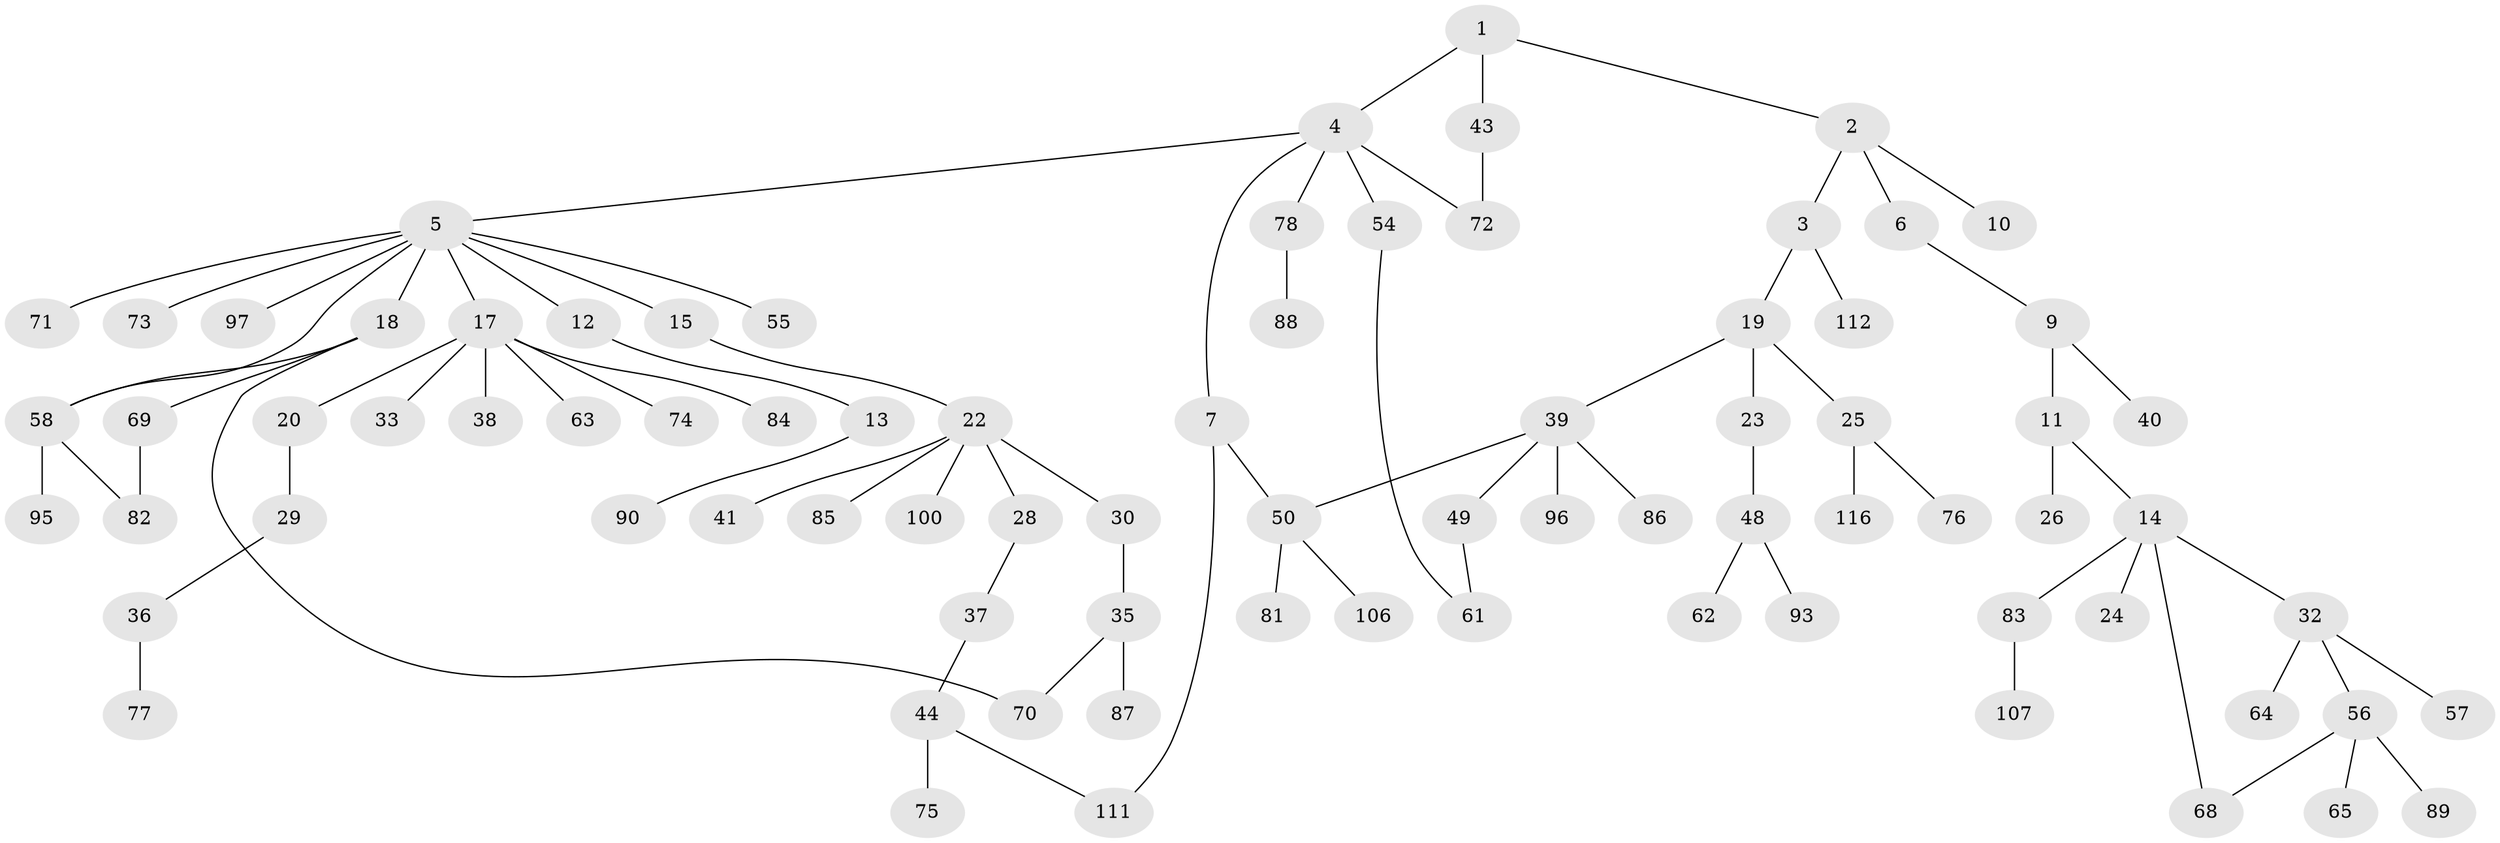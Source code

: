 // Generated by graph-tools (version 1.1) at 2025/51/02/27/25 19:51:40]
// undirected, 81 vertices, 88 edges
graph export_dot {
graph [start="1"]
  node [color=gray90,style=filled];
  1;
  2;
  3 [super="+8"];
  4 [super="+31"];
  5 [super="+47"];
  6;
  7 [super="+42"];
  9 [super="+101"];
  10;
  11 [super="+92"];
  12;
  13 [super="+104"];
  14 [super="+16"];
  15;
  17 [super="+117"];
  18 [super="+21"];
  19 [super="+114"];
  20 [super="+34"];
  22 [super="+27"];
  23 [super="+53"];
  24 [super="+109"];
  25 [super="+59"];
  26;
  28 [super="+98"];
  29;
  30;
  32 [super="+52"];
  33;
  35 [super="+66"];
  36 [super="+46"];
  37 [super="+60"];
  38;
  39 [super="+94"];
  40;
  41;
  43 [super="+45"];
  44 [super="+51"];
  48 [super="+67"];
  49;
  50;
  54;
  55 [super="+103"];
  56 [super="+99"];
  57;
  58 [super="+105"];
  61 [super="+79"];
  62;
  63;
  64;
  65;
  68;
  69 [super="+80"];
  70;
  71;
  72 [super="+91"];
  73;
  74 [super="+110"];
  75;
  76;
  77;
  78;
  81 [super="+102"];
  82 [super="+108"];
  83 [super="+113"];
  84;
  85;
  86;
  87;
  88;
  89;
  90 [super="+115"];
  93;
  95;
  96;
  97;
  100;
  106;
  107;
  111;
  112;
  116;
  1 -- 2;
  1 -- 4;
  1 -- 43;
  2 -- 3;
  2 -- 6;
  2 -- 10;
  3 -- 112;
  3 -- 19;
  4 -- 5;
  4 -- 7;
  4 -- 78;
  4 -- 72;
  4 -- 54;
  5 -- 12;
  5 -- 15;
  5 -- 17;
  5 -- 18;
  5 -- 55;
  5 -- 58;
  5 -- 73;
  5 -- 97;
  5 -- 71;
  6 -- 9;
  7 -- 50;
  7 -- 111;
  9 -- 11;
  9 -- 40;
  11 -- 14;
  11 -- 26;
  12 -- 13;
  13 -- 90;
  14 -- 83;
  14 -- 68;
  14 -- 24;
  14 -- 32;
  15 -- 22;
  17 -- 20;
  17 -- 33;
  17 -- 38;
  17 -- 63;
  17 -- 74;
  17 -- 84;
  18 -- 69;
  18 -- 70;
  18 -- 58;
  19 -- 23;
  19 -- 25;
  19 -- 39;
  20 -- 29;
  22 -- 28;
  22 -- 30;
  22 -- 100;
  22 -- 41;
  22 -- 85;
  23 -- 48;
  25 -- 116;
  25 -- 76;
  28 -- 37;
  29 -- 36;
  30 -- 35;
  32 -- 56;
  32 -- 57;
  32 -- 64;
  35 -- 70;
  35 -- 87;
  36 -- 77;
  37 -- 44;
  39 -- 49;
  39 -- 86;
  39 -- 96;
  39 -- 50;
  43 -- 72;
  44 -- 75;
  44 -- 111;
  48 -- 62;
  48 -- 93;
  49 -- 61;
  50 -- 81;
  50 -- 106;
  54 -- 61;
  56 -- 65;
  56 -- 68;
  56 -- 89;
  58 -- 95;
  58 -- 82;
  69 -- 82;
  78 -- 88;
  83 -- 107;
}
